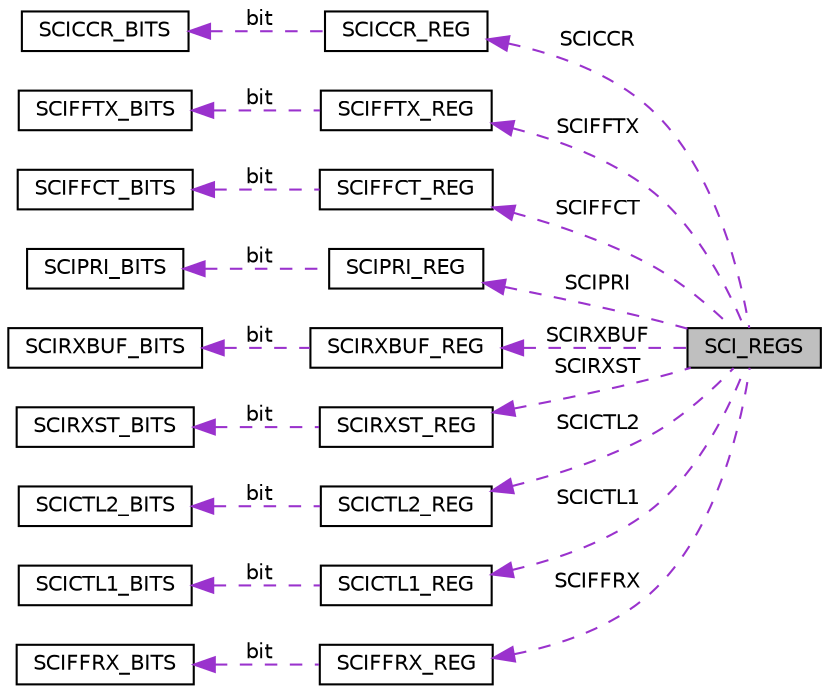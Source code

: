 digraph "SCI_REGS"
{
  edge [fontname="Helvetica",fontsize="10",labelfontname="Helvetica",labelfontsize="10"];
  node [fontname="Helvetica",fontsize="10",shape=record];
  rankdir="LR";
  Node1 [label="SCI_REGS",height=0.2,width=0.4,color="black", fillcolor="grey75", style="filled", fontcolor="black"];
  Node2 -> Node1 [dir="back",color="darkorchid3",fontsize="10",style="dashed",label=" SCICCR" ,fontname="Helvetica"];
  Node2 [label="SCICCR_REG",height=0.2,width=0.4,color="black", fillcolor="white", style="filled",URL="$union_s_c_i_c_c_r___r_e_g.html"];
  Node3 -> Node2 [dir="back",color="darkorchid3",fontsize="10",style="dashed",label=" bit" ,fontname="Helvetica"];
  Node3 [label="SCICCR_BITS",height=0.2,width=0.4,color="black", fillcolor="white", style="filled",URL="$struct_s_c_i_c_c_r___b_i_t_s.html"];
  Node4 -> Node1 [dir="back",color="darkorchid3",fontsize="10",style="dashed",label=" SCIFFTX" ,fontname="Helvetica"];
  Node4 [label="SCIFFTX_REG",height=0.2,width=0.4,color="black", fillcolor="white", style="filled",URL="$union_s_c_i_f_f_t_x___r_e_g.html"];
  Node5 -> Node4 [dir="back",color="darkorchid3",fontsize="10",style="dashed",label=" bit" ,fontname="Helvetica"];
  Node5 [label="SCIFFTX_BITS",height=0.2,width=0.4,color="black", fillcolor="white", style="filled",URL="$struct_s_c_i_f_f_t_x___b_i_t_s.html"];
  Node6 -> Node1 [dir="back",color="darkorchid3",fontsize="10",style="dashed",label=" SCIFFCT" ,fontname="Helvetica"];
  Node6 [label="SCIFFCT_REG",height=0.2,width=0.4,color="black", fillcolor="white", style="filled",URL="$union_s_c_i_f_f_c_t___r_e_g.html"];
  Node7 -> Node6 [dir="back",color="darkorchid3",fontsize="10",style="dashed",label=" bit" ,fontname="Helvetica"];
  Node7 [label="SCIFFCT_BITS",height=0.2,width=0.4,color="black", fillcolor="white", style="filled",URL="$struct_s_c_i_f_f_c_t___b_i_t_s.html"];
  Node8 -> Node1 [dir="back",color="darkorchid3",fontsize="10",style="dashed",label=" SCIPRI" ,fontname="Helvetica"];
  Node8 [label="SCIPRI_REG",height=0.2,width=0.4,color="black", fillcolor="white", style="filled",URL="$union_s_c_i_p_r_i___r_e_g.html"];
  Node9 -> Node8 [dir="back",color="darkorchid3",fontsize="10",style="dashed",label=" bit" ,fontname="Helvetica"];
  Node9 [label="SCIPRI_BITS",height=0.2,width=0.4,color="black", fillcolor="white", style="filled",URL="$struct_s_c_i_p_r_i___b_i_t_s.html"];
  Node10 -> Node1 [dir="back",color="darkorchid3",fontsize="10",style="dashed",label=" SCIRXBUF" ,fontname="Helvetica"];
  Node10 [label="SCIRXBUF_REG",height=0.2,width=0.4,color="black", fillcolor="white", style="filled",URL="$union_s_c_i_r_x_b_u_f___r_e_g.html"];
  Node11 -> Node10 [dir="back",color="darkorchid3",fontsize="10",style="dashed",label=" bit" ,fontname="Helvetica"];
  Node11 [label="SCIRXBUF_BITS",height=0.2,width=0.4,color="black", fillcolor="white", style="filled",URL="$struct_s_c_i_r_x_b_u_f___b_i_t_s.html"];
  Node12 -> Node1 [dir="back",color="darkorchid3",fontsize="10",style="dashed",label=" SCIRXST" ,fontname="Helvetica"];
  Node12 [label="SCIRXST_REG",height=0.2,width=0.4,color="black", fillcolor="white", style="filled",URL="$union_s_c_i_r_x_s_t___r_e_g.html"];
  Node13 -> Node12 [dir="back",color="darkorchid3",fontsize="10",style="dashed",label=" bit" ,fontname="Helvetica"];
  Node13 [label="SCIRXST_BITS",height=0.2,width=0.4,color="black", fillcolor="white", style="filled",URL="$struct_s_c_i_r_x_s_t___b_i_t_s.html"];
  Node14 -> Node1 [dir="back",color="darkorchid3",fontsize="10",style="dashed",label=" SCICTL2" ,fontname="Helvetica"];
  Node14 [label="SCICTL2_REG",height=0.2,width=0.4,color="black", fillcolor="white", style="filled",URL="$union_s_c_i_c_t_l2___r_e_g.html"];
  Node15 -> Node14 [dir="back",color="darkorchid3",fontsize="10",style="dashed",label=" bit" ,fontname="Helvetica"];
  Node15 [label="SCICTL2_BITS",height=0.2,width=0.4,color="black", fillcolor="white", style="filled",URL="$struct_s_c_i_c_t_l2___b_i_t_s.html"];
  Node16 -> Node1 [dir="back",color="darkorchid3",fontsize="10",style="dashed",label=" SCICTL1" ,fontname="Helvetica"];
  Node16 [label="SCICTL1_REG",height=0.2,width=0.4,color="black", fillcolor="white", style="filled",URL="$union_s_c_i_c_t_l1___r_e_g.html"];
  Node17 -> Node16 [dir="back",color="darkorchid3",fontsize="10",style="dashed",label=" bit" ,fontname="Helvetica"];
  Node17 [label="SCICTL1_BITS",height=0.2,width=0.4,color="black", fillcolor="white", style="filled",URL="$struct_s_c_i_c_t_l1___b_i_t_s.html"];
  Node18 -> Node1 [dir="back",color="darkorchid3",fontsize="10",style="dashed",label=" SCIFFRX" ,fontname="Helvetica"];
  Node18 [label="SCIFFRX_REG",height=0.2,width=0.4,color="black", fillcolor="white", style="filled",URL="$union_s_c_i_f_f_r_x___r_e_g.html"];
  Node19 -> Node18 [dir="back",color="darkorchid3",fontsize="10",style="dashed",label=" bit" ,fontname="Helvetica"];
  Node19 [label="SCIFFRX_BITS",height=0.2,width=0.4,color="black", fillcolor="white", style="filled",URL="$struct_s_c_i_f_f_r_x___b_i_t_s.html"];
}
